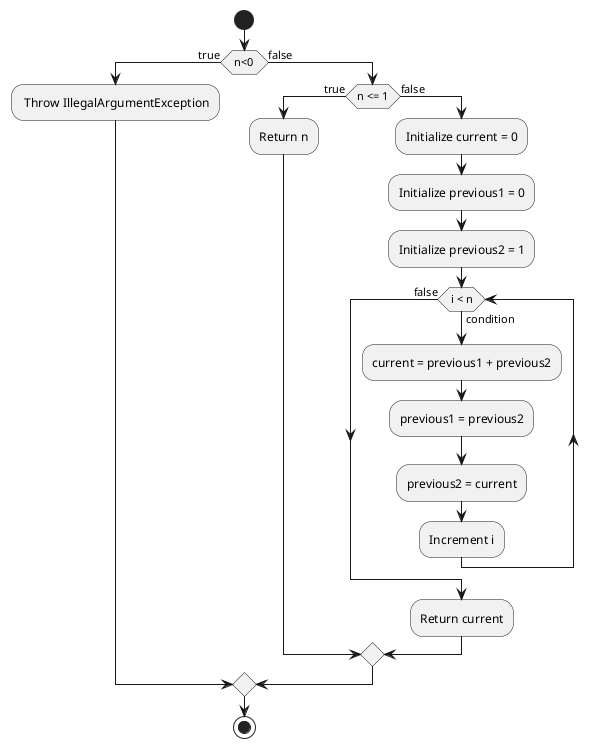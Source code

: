 @startuml
'https://plantuml.com/activity-diagram-beta

start
if (n<0) then (true)
 : Throw IllegalArgumentException;
 else (false)
    if (n <= 1) then (true)
        :Return n;
    else (false)
        :Initialize current = 0;
        :Initialize previous1 = 0;
        :Initialize previous2 = 1;
        while (i < n) is (condition)
            :current = previous1 + previous2;
            :previous1 = previous2;
            :previous2 = current;
            :Increment i;
        endwhile (false)
        :Return current;
    endif
endif
stop


@enduml
